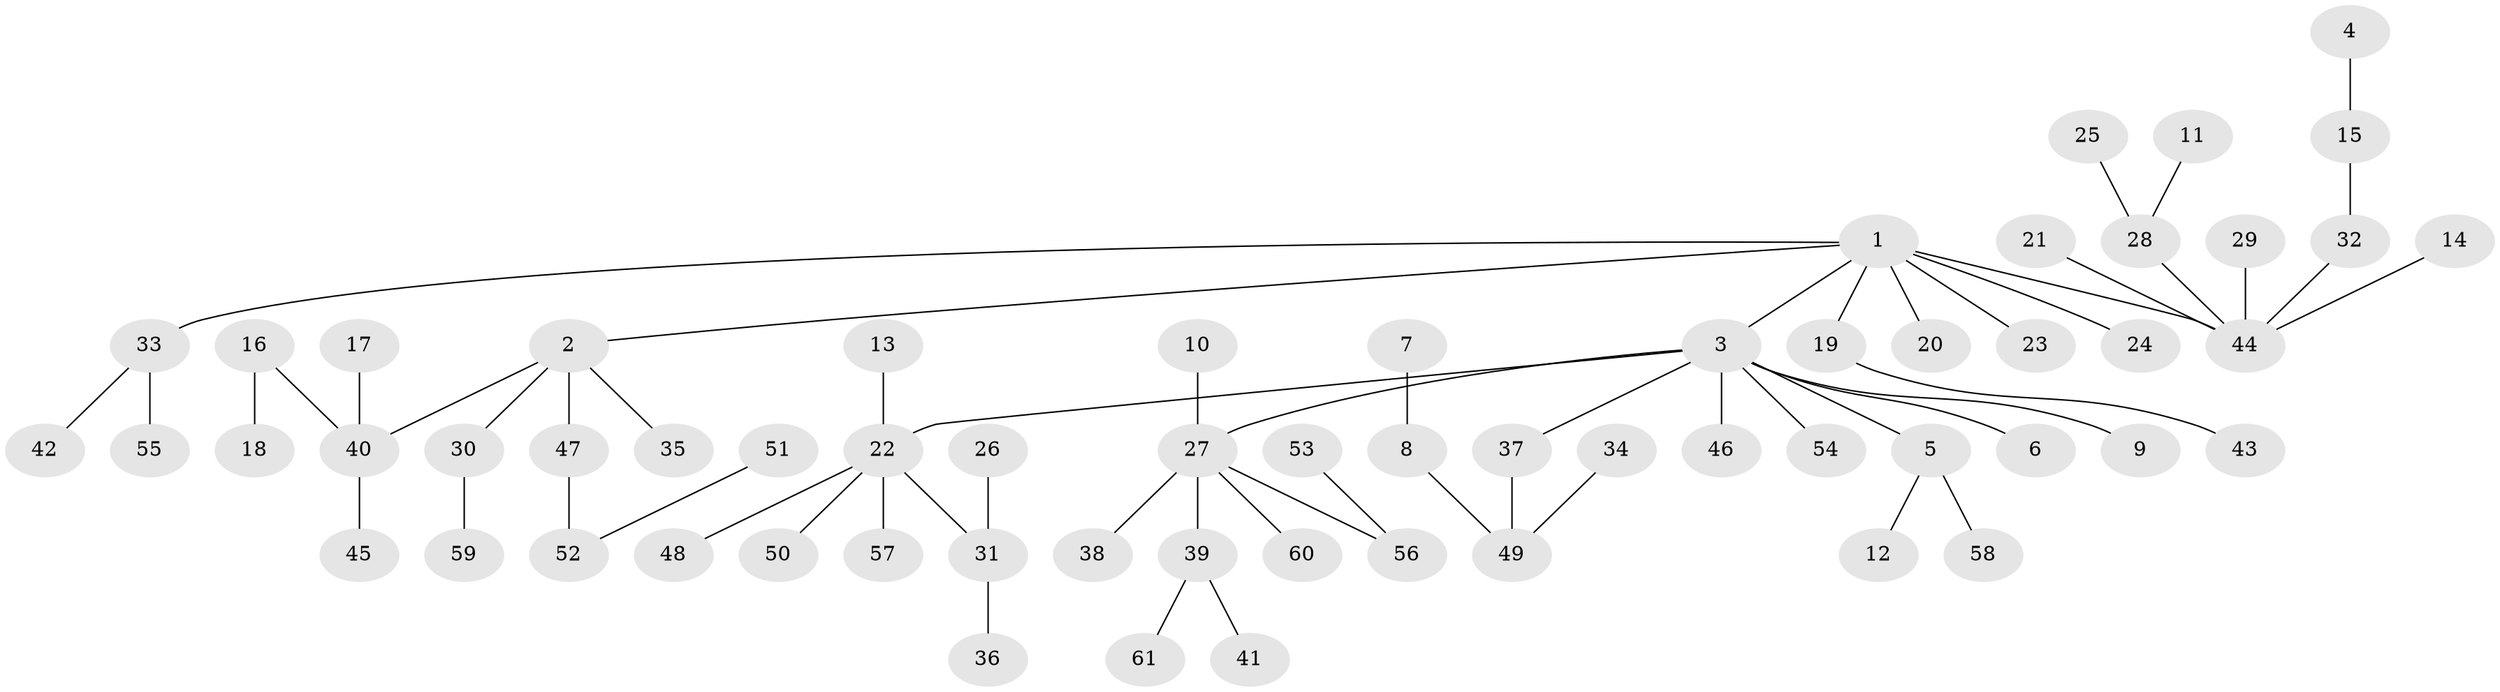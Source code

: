 // original degree distribution, {7: 0.01639344262295082, 3: 0.13934426229508196, 8: 0.00819672131147541, 5: 0.01639344262295082, 4: 0.04918032786885246, 2: 0.2540983606557377, 6: 0.01639344262295082, 1: 0.5}
// Generated by graph-tools (version 1.1) at 2025/50/03/09/25 03:50:18]
// undirected, 61 vertices, 60 edges
graph export_dot {
graph [start="1"]
  node [color=gray90,style=filled];
  1;
  2;
  3;
  4;
  5;
  6;
  7;
  8;
  9;
  10;
  11;
  12;
  13;
  14;
  15;
  16;
  17;
  18;
  19;
  20;
  21;
  22;
  23;
  24;
  25;
  26;
  27;
  28;
  29;
  30;
  31;
  32;
  33;
  34;
  35;
  36;
  37;
  38;
  39;
  40;
  41;
  42;
  43;
  44;
  45;
  46;
  47;
  48;
  49;
  50;
  51;
  52;
  53;
  54;
  55;
  56;
  57;
  58;
  59;
  60;
  61;
  1 -- 2 [weight=1.0];
  1 -- 3 [weight=1.0];
  1 -- 19 [weight=1.0];
  1 -- 20 [weight=1.0];
  1 -- 23 [weight=1.0];
  1 -- 24 [weight=1.0];
  1 -- 33 [weight=1.0];
  1 -- 44 [weight=1.0];
  2 -- 30 [weight=1.0];
  2 -- 35 [weight=1.0];
  2 -- 40 [weight=1.0];
  2 -- 47 [weight=1.0];
  3 -- 5 [weight=1.0];
  3 -- 6 [weight=1.0];
  3 -- 9 [weight=1.0];
  3 -- 22 [weight=1.0];
  3 -- 27 [weight=1.0];
  3 -- 37 [weight=1.0];
  3 -- 46 [weight=1.0];
  3 -- 54 [weight=1.0];
  4 -- 15 [weight=1.0];
  5 -- 12 [weight=1.0];
  5 -- 58 [weight=1.0];
  7 -- 8 [weight=1.0];
  8 -- 49 [weight=1.0];
  10 -- 27 [weight=1.0];
  11 -- 28 [weight=1.0];
  13 -- 22 [weight=1.0];
  14 -- 44 [weight=1.0];
  15 -- 32 [weight=1.0];
  16 -- 18 [weight=1.0];
  16 -- 40 [weight=1.0];
  17 -- 40 [weight=1.0];
  19 -- 43 [weight=1.0];
  21 -- 44 [weight=1.0];
  22 -- 31 [weight=1.0];
  22 -- 48 [weight=1.0];
  22 -- 50 [weight=1.0];
  22 -- 57 [weight=1.0];
  25 -- 28 [weight=1.0];
  26 -- 31 [weight=1.0];
  27 -- 38 [weight=1.0];
  27 -- 39 [weight=1.0];
  27 -- 56 [weight=1.0];
  27 -- 60 [weight=1.0];
  28 -- 44 [weight=1.0];
  29 -- 44 [weight=1.0];
  30 -- 59 [weight=1.0];
  31 -- 36 [weight=1.0];
  32 -- 44 [weight=1.0];
  33 -- 42 [weight=1.0];
  33 -- 55 [weight=1.0];
  34 -- 49 [weight=1.0];
  37 -- 49 [weight=1.0];
  39 -- 41 [weight=1.0];
  39 -- 61 [weight=1.0];
  40 -- 45 [weight=1.0];
  47 -- 52 [weight=1.0];
  51 -- 52 [weight=1.0];
  53 -- 56 [weight=1.0];
}

